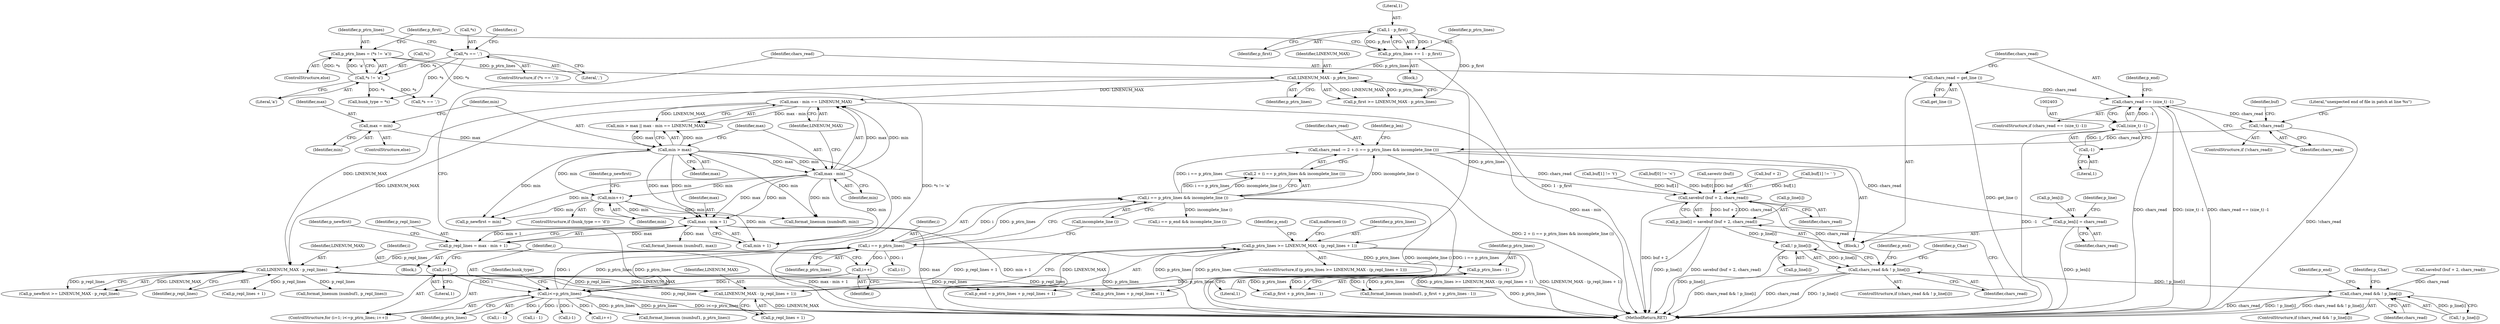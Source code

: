 digraph "0_savannah_0c08d7a902c6fdd49b704623a12d8d672ef18944@API" {
"1002446" [label="(Call,chars_read -= 2 + (i == p_ptrn_lines && incomplete_line ()))"];
"1002450" [label="(Call,i == p_ptrn_lines && incomplete_line ())"];
"1002451" [label="(Call,i == p_ptrn_lines)"];
"1002390" [label="(Call,i<=p_ptrn_lines)"];
"1002387" [label="(Call,i=1)"];
"1002393" [label="(Call,i++)"];
"1002356" [label="(Call,p_ptrn_lines - 1)"];
"1002314" [label="(Call,p_ptrn_lines >= LINENUM_MAX - (p_repl_lines + 1))"];
"1002242" [label="(Call,LINENUM_MAX - p_ptrn_lines)"];
"1002233" [label="(Call,p_ptrn_lines = (*s != 'a'))"];
"1002235" [label="(Call,*s != 'a')"];
"1002214" [label="(Call,*s == ',')"];
"1002227" [label="(Call,p_ptrn_lines += 1 - p_first)"];
"1002229" [label="(Call,1 - p_first)"];
"1002316" [label="(Call,LINENUM_MAX - (p_repl_lines + 1))"];
"1002309" [label="(Call,LINENUM_MAX - p_repl_lines)"];
"1002284" [label="(Call,max - min == LINENUM_MAX)"];
"1002285" [label="(Call,max - min)"];
"1002281" [label="(Call,min > max)"];
"1002276" [label="(Call,max = min)"];
"1002299" [label="(Call,p_repl_lines = max - min + 1)"];
"1002301" [label="(Call,max - min + 1)"];
"1002294" [label="(Call,min++)"];
"1002416" [label="(Call,!chars_read)"];
"1002400" [label="(Call,chars_read == (size_t) -1)"];
"1002396" [label="(Call,chars_read = get_line ())"];
"1002402" [label="(Call,(size_t) -1)"];
"1002404" [label="(Call,-1)"];
"1002455" [label="(Call,p_len[i] = chars_read)"];
"1002464" [label="(Call,savebuf (buf + 2, chars_read))"];
"1002460" [label="(Call,p_line[i] = savebuf (buf + 2, chars_read))"];
"1002472" [label="(Call,! p_line[i])"];
"1002470" [label="(Call,chars_read && ! p_line[i])"];
"1002652" [label="(Call,chars_read && ! p_line[i])"];
"1002278" [label="(Identifier,min)"];
"1002284" [label="(Call,max - min == LINENUM_MAX)"];
"1002446" [label="(Call,chars_read -= 2 + (i == p_ptrn_lines && incomplete_line ()))"];
"1002772" [label="(MethodReturn,RET)"];
"1002282" [label="(Identifier,min)"];
"1002230" [label="(Literal,1)"];
"1002357" [label="(Identifier,p_ptrn_lines)"];
"1002391" [label="(Identifier,i)"];
"1002453" [label="(Identifier,p_ptrn_lines)"];
"1002570" [label="(Call,i++)"];
"1002290" [label="(ControlStructure,if (hunk_type == 'd'))"];
"1002408" [label="(Identifier,p_end)"];
"1002243" [label="(Identifier,LINENUM_MAX)"];
"1002472" [label="(Call,! p_line[i])"];
"1002386" [label="(ControlStructure,for (i=1; i<=p_ptrn_lines; i++))"];
"1002313" [label="(ControlStructure,if (p_ptrn_lines >= LINENUM_MAX - (p_repl_lines + 1)))"];
"1002246" [label="(Call,hunk_type = *s)"];
"1002457" [label="(Identifier,p_len)"];
"1002419" [label="(Literal,\"unexpected end of file in patch at line %s\")"];
"1002389" [label="(Literal,1)"];
"1002652" [label="(Call,chars_read && ! p_line[i])"];
"1002233" [label="(Call,p_ptrn_lines = (*s != 'a'))"];
"1002405" [label="(Literal,1)"];
"1002388" [label="(Identifier,i)"];
"1002460" [label="(Call,p_line[i] = savebuf (buf + 2, chars_read))"];
"1002322" [label="(Call,p_end = p_ptrn_lines + p_repl_lines + 1)"];
"1002215" [label="(Call,*s)"];
"1002277" [label="(Identifier,max)"];
"1002244" [label="(Identifier,p_ptrn_lines)"];
"1002236" [label="(Call,*s)"];
"1002316" [label="(Call,LINENUM_MAX - (p_repl_lines + 1))"];
"1002321" [label="(Call,malformed ())"];
"1002538" [label="(Call,format_linenum (numbuf1, max))"];
"1002468" [label="(Identifier,chars_read)"];
"1002436" [label="(Call,buf[1] != '\t')"];
"1002218" [label="(Block,)"];
"1002459" [label="(Identifier,chars_read)"];
"1002651" [label="(ControlStructure,if (chars_read && ! p_line[i]))"];
"1002646" [label="(Call,savebuf (buf + 2, chars_read))"];
"1002308" [label="(Identifier,p_newfirst)"];
"1002231" [label="(Identifier,p_first)"];
"1002447" [label="(Identifier,chars_read)"];
"1002479" [label="(Call,i-1)"];
"1002417" [label="(Identifier,chars_read)"];
"1002402" [label="(Call,(size_t) -1)"];
"1002660" [label="(Identifier,p_end)"];
"1002469" [label="(ControlStructure,if (chars_read && ! p_line[i]))"];
"1002464" [label="(Call,savebuf (buf + 2, chars_read))"];
"1002275" [label="(ControlStructure,else)"];
"1002394" [label="(Identifier,i)"];
"1002653" [label="(Identifier,chars_read)"];
"1002399" [label="(ControlStructure,if (chars_read == (size_t) -1))"];
"1002492" [label="(Identifier,hunk_type)"];
"1002354" [label="(Call,p_first + p_ptrn_lines - 1)"];
"1002265" [label="(Call,*s == ',')"];
"1002461" [label="(Call,p_line[i])"];
"1002425" [label="(Call,buf[0] != '<')"];
"1002242" [label="(Call,LINENUM_MAX - p_ptrn_lines)"];
"1002478" [label="(Identifier,p_end)"];
"1002731" [label="(Call,format_linenum (numbuf1, p_ptrn_lines))"];
"1002400" [label="(Call,chars_read == (size_t) -1)"];
"1002276" [label="(Call,max = min)"];
"1002287" [label="(Identifier,min)"];
"1002310" [label="(Identifier,LINENUM_MAX)"];
"1002471" [label="(Identifier,chars_read)"];
"1002295" [label="(Identifier,min)"];
"1002281" [label="(Call,min > max)"];
"1002318" [label="(Call,p_repl_lines + 1)"];
"1002314" [label="(Call,p_ptrn_lines >= LINENUM_MAX - (p_repl_lines + 1))"];
"1002301" [label="(Call,max - min + 1)"];
"1002280" [label="(Call,min > max || max - min == LINENUM_MAX)"];
"1002470" [label="(Call,chars_read && ! p_line[i])"];
"1002452" [label="(Identifier,i)"];
"1002352" [label="(Call,format_linenum (numbuf1, p_first + p_ptrn_lines - 1))"];
"1002358" [label="(Literal,1)"];
"1002427" [label="(Identifier,buf)"];
"1002390" [label="(Call,i<=p_ptrn_lines)"];
"1002214" [label="(Call,*s == ',')"];
"1002456" [label="(Call,p_len[i])"];
"1002315" [label="(Identifier,p_ptrn_lines)"];
"1002404" [label="(Call,-1)"];
"1002311" [label="(Identifier,p_repl_lines)"];
"1002396" [label="(Call,chars_read = get_line ())"];
"1002326" [label="(Call,p_repl_lines + 1)"];
"1002213" [label="(ControlStructure,if (*s == ','))"];
"1002535" [label="(Call,format_linenum (numbuf0, min))"];
"1002398" [label="(Call,get_line ())"];
"1002392" [label="(Identifier,p_ptrn_lines)"];
"1002286" [label="(Identifier,max)"];
"1002299" [label="(Call,p_repl_lines = max - min + 1)"];
"1002371" [label="(Call,savestr (buf))"];
"1002217" [label="(Literal,',')"];
"1002285" [label="(Call,max - min)"];
"1002397" [label="(Identifier,chars_read)"];
"1002462" [label="(Identifier,p_line)"];
"1002508" [label="(Call,i - 1)"];
"1002416" [label="(Call,!chars_read)"];
"1002747" [label="(Call,format_linenum (numbuf1, p_repl_lines))"];
"1002302" [label="(Identifier,max)"];
"1002632" [label="(Call,i == p_end && incomplete_line ())"];
"1002356" [label="(Call,p_ptrn_lines - 1)"];
"1002415" [label="(ControlStructure,if (!chars_read))"];
"1002669" [label="(Identifier,p_Char)"];
"1002297" [label="(Identifier,p_newfirst)"];
"1002455" [label="(Call,p_len[i] = chars_read)"];
"1002294" [label="(Call,min++)"];
"1002234" [label="(Identifier,p_ptrn_lines)"];
"1002228" [label="(Identifier,p_ptrn_lines)"];
"1002240" [label="(Call,p_first >= LINENUM_MAX - p_ptrn_lines)"];
"1002324" [label="(Call,p_ptrn_lines + p_repl_lines + 1)"];
"1002288" [label="(Identifier,LINENUM_MAX)"];
"1002395" [label="(Block,)"];
"1002220" [label="(Identifier,s)"];
"1002387" [label="(Call,i=1)"];
"1002654" [label="(Call,! p_line[i])"];
"1002473" [label="(Call,p_line[i])"];
"1002409" [label="(Call,i - 1)"];
"1002232" [label="(ControlStructure,else)"];
"1002307" [label="(Call,p_newfirst >= LINENUM_MAX - p_repl_lines)"];
"1002300" [label="(Identifier,p_repl_lines)"];
"1002323" [label="(Identifier,p_end)"];
"1002451" [label="(Call,i == p_ptrn_lines)"];
"1002238" [label="(Literal,'a')"];
"1002454" [label="(Call,incomplete_line ())"];
"1002227" [label="(Call,p_ptrn_lines += 1 - p_first)"];
"1002465" [label="(Call,buf + 2)"];
"1002229" [label="(Call,1 - p_first)"];
"1002309" [label="(Call,LINENUM_MAX - p_repl_lines)"];
"1002431" [label="(Call,buf[1] != ' ')"];
"1002487" [label="(Identifier,p_Char)"];
"1002283" [label="(Identifier,max)"];
"1002401" [label="(Identifier,chars_read)"];
"1002159" [label="(Block,)"];
"1002303" [label="(Call,min + 1)"];
"1002448" [label="(Call,2 + (i == p_ptrn_lines && incomplete_line ()))"];
"1002317" [label="(Identifier,LINENUM_MAX)"];
"1002296" [label="(Call,p_newfirst = min)"];
"1002558" [label="(Call,i-1)"];
"1002450" [label="(Call,i == p_ptrn_lines && incomplete_line ())"];
"1002393" [label="(Call,i++)"];
"1002235" [label="(Call,*s != 'a')"];
"1002241" [label="(Identifier,p_first)"];
"1002446" -> "1002395"  [label="AST: "];
"1002446" -> "1002448"  [label="CFG: "];
"1002447" -> "1002446"  [label="AST: "];
"1002448" -> "1002446"  [label="AST: "];
"1002457" -> "1002446"  [label="CFG: "];
"1002446" -> "1002772"  [label="DDG: 2 + (i == p_ptrn_lines && incomplete_line ())"];
"1002450" -> "1002446"  [label="DDG: i == p_ptrn_lines"];
"1002450" -> "1002446"  [label="DDG: incomplete_line ()"];
"1002416" -> "1002446"  [label="DDG: chars_read"];
"1002446" -> "1002455"  [label="DDG: chars_read"];
"1002446" -> "1002464"  [label="DDG: chars_read"];
"1002450" -> "1002448"  [label="AST: "];
"1002450" -> "1002451"  [label="CFG: "];
"1002450" -> "1002454"  [label="CFG: "];
"1002451" -> "1002450"  [label="AST: "];
"1002454" -> "1002450"  [label="AST: "];
"1002448" -> "1002450"  [label="CFG: "];
"1002450" -> "1002772"  [label="DDG: i == p_ptrn_lines"];
"1002450" -> "1002772"  [label="DDG: incomplete_line ()"];
"1002450" -> "1002448"  [label="DDG: i == p_ptrn_lines"];
"1002450" -> "1002448"  [label="DDG: incomplete_line ()"];
"1002451" -> "1002450"  [label="DDG: i"];
"1002451" -> "1002450"  [label="DDG: p_ptrn_lines"];
"1002450" -> "1002632"  [label="DDG: incomplete_line ()"];
"1002451" -> "1002453"  [label="CFG: "];
"1002452" -> "1002451"  [label="AST: "];
"1002453" -> "1002451"  [label="AST: "];
"1002454" -> "1002451"  [label="CFG: "];
"1002451" -> "1002772"  [label="DDG: p_ptrn_lines"];
"1002451" -> "1002390"  [label="DDG: p_ptrn_lines"];
"1002451" -> "1002393"  [label="DDG: i"];
"1002390" -> "1002451"  [label="DDG: i"];
"1002390" -> "1002451"  [label="DDG: p_ptrn_lines"];
"1002451" -> "1002479"  [label="DDG: i"];
"1002390" -> "1002386"  [label="AST: "];
"1002390" -> "1002392"  [label="CFG: "];
"1002391" -> "1002390"  [label="AST: "];
"1002392" -> "1002390"  [label="AST: "];
"1002397" -> "1002390"  [label="CFG: "];
"1002492" -> "1002390"  [label="CFG: "];
"1002390" -> "1002772"  [label="DDG: p_ptrn_lines"];
"1002390" -> "1002772"  [label="DDG: i<=p_ptrn_lines"];
"1002387" -> "1002390"  [label="DDG: i"];
"1002393" -> "1002390"  [label="DDG: i"];
"1002356" -> "1002390"  [label="DDG: p_ptrn_lines"];
"1002390" -> "1002409"  [label="DDG: i"];
"1002390" -> "1002508"  [label="DDG: i"];
"1002390" -> "1002558"  [label="DDG: i"];
"1002390" -> "1002570"  [label="DDG: i"];
"1002390" -> "1002731"  [label="DDG: p_ptrn_lines"];
"1002387" -> "1002386"  [label="AST: "];
"1002387" -> "1002389"  [label="CFG: "];
"1002388" -> "1002387"  [label="AST: "];
"1002389" -> "1002387"  [label="AST: "];
"1002391" -> "1002387"  [label="CFG: "];
"1002393" -> "1002386"  [label="AST: "];
"1002393" -> "1002394"  [label="CFG: "];
"1002394" -> "1002393"  [label="AST: "];
"1002391" -> "1002393"  [label="CFG: "];
"1002356" -> "1002354"  [label="AST: "];
"1002356" -> "1002358"  [label="CFG: "];
"1002357" -> "1002356"  [label="AST: "];
"1002358" -> "1002356"  [label="AST: "];
"1002354" -> "1002356"  [label="CFG: "];
"1002356" -> "1002772"  [label="DDG: p_ptrn_lines"];
"1002356" -> "1002352"  [label="DDG: p_ptrn_lines"];
"1002356" -> "1002352"  [label="DDG: 1"];
"1002356" -> "1002354"  [label="DDG: p_ptrn_lines"];
"1002356" -> "1002354"  [label="DDG: 1"];
"1002314" -> "1002356"  [label="DDG: p_ptrn_lines"];
"1002314" -> "1002313"  [label="AST: "];
"1002314" -> "1002316"  [label="CFG: "];
"1002315" -> "1002314"  [label="AST: "];
"1002316" -> "1002314"  [label="AST: "];
"1002321" -> "1002314"  [label="CFG: "];
"1002323" -> "1002314"  [label="CFG: "];
"1002314" -> "1002772"  [label="DDG: p_ptrn_lines >= LINENUM_MAX - (p_repl_lines + 1)"];
"1002314" -> "1002772"  [label="DDG: LINENUM_MAX - (p_repl_lines + 1)"];
"1002242" -> "1002314"  [label="DDG: p_ptrn_lines"];
"1002316" -> "1002314"  [label="DDG: LINENUM_MAX"];
"1002316" -> "1002314"  [label="DDG: p_repl_lines + 1"];
"1002314" -> "1002322"  [label="DDG: p_ptrn_lines"];
"1002314" -> "1002324"  [label="DDG: p_ptrn_lines"];
"1002242" -> "1002240"  [label="AST: "];
"1002242" -> "1002244"  [label="CFG: "];
"1002243" -> "1002242"  [label="AST: "];
"1002244" -> "1002242"  [label="AST: "];
"1002240" -> "1002242"  [label="CFG: "];
"1002242" -> "1002240"  [label="DDG: LINENUM_MAX"];
"1002242" -> "1002240"  [label="DDG: p_ptrn_lines"];
"1002233" -> "1002242"  [label="DDG: p_ptrn_lines"];
"1002227" -> "1002242"  [label="DDG: p_ptrn_lines"];
"1002242" -> "1002284"  [label="DDG: LINENUM_MAX"];
"1002242" -> "1002309"  [label="DDG: LINENUM_MAX"];
"1002233" -> "1002232"  [label="AST: "];
"1002233" -> "1002235"  [label="CFG: "];
"1002234" -> "1002233"  [label="AST: "];
"1002235" -> "1002233"  [label="AST: "];
"1002241" -> "1002233"  [label="CFG: "];
"1002233" -> "1002772"  [label="DDG: *s != 'a'"];
"1002235" -> "1002233"  [label="DDG: *s"];
"1002235" -> "1002233"  [label="DDG: 'a'"];
"1002235" -> "1002238"  [label="CFG: "];
"1002236" -> "1002235"  [label="AST: "];
"1002238" -> "1002235"  [label="AST: "];
"1002214" -> "1002235"  [label="DDG: *s"];
"1002235" -> "1002246"  [label="DDG: *s"];
"1002235" -> "1002265"  [label="DDG: *s"];
"1002214" -> "1002213"  [label="AST: "];
"1002214" -> "1002217"  [label="CFG: "];
"1002215" -> "1002214"  [label="AST: "];
"1002217" -> "1002214"  [label="AST: "];
"1002220" -> "1002214"  [label="CFG: "];
"1002234" -> "1002214"  [label="CFG: "];
"1002214" -> "1002246"  [label="DDG: *s"];
"1002214" -> "1002265"  [label="DDG: *s"];
"1002227" -> "1002218"  [label="AST: "];
"1002227" -> "1002229"  [label="CFG: "];
"1002228" -> "1002227"  [label="AST: "];
"1002229" -> "1002227"  [label="AST: "];
"1002241" -> "1002227"  [label="CFG: "];
"1002227" -> "1002772"  [label="DDG: 1 - p_first"];
"1002229" -> "1002227"  [label="DDG: 1"];
"1002229" -> "1002227"  [label="DDG: p_first"];
"1002229" -> "1002231"  [label="CFG: "];
"1002230" -> "1002229"  [label="AST: "];
"1002231" -> "1002229"  [label="AST: "];
"1002229" -> "1002240"  [label="DDG: p_first"];
"1002316" -> "1002318"  [label="CFG: "];
"1002317" -> "1002316"  [label="AST: "];
"1002318" -> "1002316"  [label="AST: "];
"1002316" -> "1002772"  [label="DDG: LINENUM_MAX"];
"1002309" -> "1002316"  [label="DDG: LINENUM_MAX"];
"1002309" -> "1002316"  [label="DDG: p_repl_lines"];
"1002309" -> "1002307"  [label="AST: "];
"1002309" -> "1002311"  [label="CFG: "];
"1002310" -> "1002309"  [label="AST: "];
"1002311" -> "1002309"  [label="AST: "];
"1002307" -> "1002309"  [label="CFG: "];
"1002309" -> "1002307"  [label="DDG: LINENUM_MAX"];
"1002309" -> "1002307"  [label="DDG: p_repl_lines"];
"1002284" -> "1002309"  [label="DDG: LINENUM_MAX"];
"1002299" -> "1002309"  [label="DDG: p_repl_lines"];
"1002309" -> "1002318"  [label="DDG: p_repl_lines"];
"1002309" -> "1002322"  [label="DDG: p_repl_lines"];
"1002309" -> "1002324"  [label="DDG: p_repl_lines"];
"1002309" -> "1002326"  [label="DDG: p_repl_lines"];
"1002309" -> "1002747"  [label="DDG: p_repl_lines"];
"1002284" -> "1002280"  [label="AST: "];
"1002284" -> "1002288"  [label="CFG: "];
"1002285" -> "1002284"  [label="AST: "];
"1002288" -> "1002284"  [label="AST: "];
"1002280" -> "1002284"  [label="CFG: "];
"1002284" -> "1002772"  [label="DDG: max - min"];
"1002284" -> "1002280"  [label="DDG: max - min"];
"1002284" -> "1002280"  [label="DDG: LINENUM_MAX"];
"1002285" -> "1002284"  [label="DDG: max"];
"1002285" -> "1002284"  [label="DDG: min"];
"1002285" -> "1002287"  [label="CFG: "];
"1002286" -> "1002285"  [label="AST: "];
"1002287" -> "1002285"  [label="AST: "];
"1002288" -> "1002285"  [label="CFG: "];
"1002281" -> "1002285"  [label="DDG: max"];
"1002281" -> "1002285"  [label="DDG: min"];
"1002285" -> "1002294"  [label="DDG: min"];
"1002285" -> "1002296"  [label="DDG: min"];
"1002285" -> "1002301"  [label="DDG: max"];
"1002285" -> "1002301"  [label="DDG: min"];
"1002285" -> "1002303"  [label="DDG: min"];
"1002285" -> "1002535"  [label="DDG: min"];
"1002281" -> "1002280"  [label="AST: "];
"1002281" -> "1002283"  [label="CFG: "];
"1002282" -> "1002281"  [label="AST: "];
"1002283" -> "1002281"  [label="AST: "];
"1002286" -> "1002281"  [label="CFG: "];
"1002280" -> "1002281"  [label="CFG: "];
"1002281" -> "1002280"  [label="DDG: min"];
"1002281" -> "1002280"  [label="DDG: max"];
"1002276" -> "1002281"  [label="DDG: max"];
"1002281" -> "1002294"  [label="DDG: min"];
"1002281" -> "1002296"  [label="DDG: min"];
"1002281" -> "1002301"  [label="DDG: max"];
"1002281" -> "1002301"  [label="DDG: min"];
"1002281" -> "1002303"  [label="DDG: min"];
"1002281" -> "1002535"  [label="DDG: min"];
"1002276" -> "1002275"  [label="AST: "];
"1002276" -> "1002278"  [label="CFG: "];
"1002277" -> "1002276"  [label="AST: "];
"1002278" -> "1002276"  [label="AST: "];
"1002282" -> "1002276"  [label="CFG: "];
"1002299" -> "1002159"  [label="AST: "];
"1002299" -> "1002301"  [label="CFG: "];
"1002300" -> "1002299"  [label="AST: "];
"1002301" -> "1002299"  [label="AST: "];
"1002308" -> "1002299"  [label="CFG: "];
"1002299" -> "1002772"  [label="DDG: max - min + 1"];
"1002301" -> "1002299"  [label="DDG: max"];
"1002301" -> "1002299"  [label="DDG: min + 1"];
"1002301" -> "1002303"  [label="CFG: "];
"1002302" -> "1002301"  [label="AST: "];
"1002303" -> "1002301"  [label="AST: "];
"1002301" -> "1002772"  [label="DDG: max"];
"1002301" -> "1002772"  [label="DDG: min + 1"];
"1002294" -> "1002301"  [label="DDG: min"];
"1002301" -> "1002538"  [label="DDG: max"];
"1002294" -> "1002290"  [label="AST: "];
"1002294" -> "1002295"  [label="CFG: "];
"1002295" -> "1002294"  [label="AST: "];
"1002297" -> "1002294"  [label="CFG: "];
"1002294" -> "1002296"  [label="DDG: min"];
"1002294" -> "1002303"  [label="DDG: min"];
"1002294" -> "1002535"  [label="DDG: min"];
"1002416" -> "1002415"  [label="AST: "];
"1002416" -> "1002417"  [label="CFG: "];
"1002417" -> "1002416"  [label="AST: "];
"1002419" -> "1002416"  [label="CFG: "];
"1002427" -> "1002416"  [label="CFG: "];
"1002416" -> "1002772"  [label="DDG: !chars_read"];
"1002400" -> "1002416"  [label="DDG: chars_read"];
"1002400" -> "1002399"  [label="AST: "];
"1002400" -> "1002402"  [label="CFG: "];
"1002401" -> "1002400"  [label="AST: "];
"1002402" -> "1002400"  [label="AST: "];
"1002408" -> "1002400"  [label="CFG: "];
"1002417" -> "1002400"  [label="CFG: "];
"1002400" -> "1002772"  [label="DDG: (size_t) -1"];
"1002400" -> "1002772"  [label="DDG: chars_read == (size_t) -1"];
"1002400" -> "1002772"  [label="DDG: chars_read"];
"1002396" -> "1002400"  [label="DDG: chars_read"];
"1002402" -> "1002400"  [label="DDG: -1"];
"1002396" -> "1002395"  [label="AST: "];
"1002396" -> "1002398"  [label="CFG: "];
"1002397" -> "1002396"  [label="AST: "];
"1002398" -> "1002396"  [label="AST: "];
"1002401" -> "1002396"  [label="CFG: "];
"1002396" -> "1002772"  [label="DDG: get_line ()"];
"1002402" -> "1002404"  [label="CFG: "];
"1002403" -> "1002402"  [label="AST: "];
"1002404" -> "1002402"  [label="AST: "];
"1002402" -> "1002772"  [label="DDG: -1"];
"1002404" -> "1002402"  [label="DDG: 1"];
"1002404" -> "1002405"  [label="CFG: "];
"1002405" -> "1002404"  [label="AST: "];
"1002455" -> "1002395"  [label="AST: "];
"1002455" -> "1002459"  [label="CFG: "];
"1002456" -> "1002455"  [label="AST: "];
"1002459" -> "1002455"  [label="AST: "];
"1002462" -> "1002455"  [label="CFG: "];
"1002455" -> "1002772"  [label="DDG: p_len[i]"];
"1002464" -> "1002460"  [label="AST: "];
"1002464" -> "1002468"  [label="CFG: "];
"1002465" -> "1002464"  [label="AST: "];
"1002468" -> "1002464"  [label="AST: "];
"1002460" -> "1002464"  [label="CFG: "];
"1002464" -> "1002772"  [label="DDG: buf + 2"];
"1002464" -> "1002460"  [label="DDG: buf + 2"];
"1002464" -> "1002460"  [label="DDG: chars_read"];
"1002425" -> "1002464"  [label="DDG: buf[0]"];
"1002431" -> "1002464"  [label="DDG: buf[1]"];
"1002436" -> "1002464"  [label="DDG: buf[1]"];
"1002371" -> "1002464"  [label="DDG: buf"];
"1002464" -> "1002470"  [label="DDG: chars_read"];
"1002460" -> "1002395"  [label="AST: "];
"1002461" -> "1002460"  [label="AST: "];
"1002471" -> "1002460"  [label="CFG: "];
"1002460" -> "1002772"  [label="DDG: savebuf (buf + 2, chars_read)"];
"1002460" -> "1002772"  [label="DDG: p_line[i]"];
"1002460" -> "1002472"  [label="DDG: p_line[i]"];
"1002472" -> "1002470"  [label="AST: "];
"1002472" -> "1002473"  [label="CFG: "];
"1002473" -> "1002472"  [label="AST: "];
"1002470" -> "1002472"  [label="CFG: "];
"1002472" -> "1002772"  [label="DDG: p_line[i]"];
"1002472" -> "1002470"  [label="DDG: p_line[i]"];
"1002470" -> "1002469"  [label="AST: "];
"1002470" -> "1002471"  [label="CFG: "];
"1002471" -> "1002470"  [label="AST: "];
"1002478" -> "1002470"  [label="CFG: "];
"1002487" -> "1002470"  [label="CFG: "];
"1002470" -> "1002772"  [label="DDG: chars_read && ! p_line[i]"];
"1002470" -> "1002772"  [label="DDG: chars_read"];
"1002470" -> "1002772"  [label="DDG: ! p_line[i]"];
"1002470" -> "1002652"  [label="DDG: ! p_line[i]"];
"1002652" -> "1002651"  [label="AST: "];
"1002652" -> "1002653"  [label="CFG: "];
"1002652" -> "1002654"  [label="CFG: "];
"1002653" -> "1002652"  [label="AST: "];
"1002654" -> "1002652"  [label="AST: "];
"1002660" -> "1002652"  [label="CFG: "];
"1002669" -> "1002652"  [label="CFG: "];
"1002652" -> "1002772"  [label="DDG: chars_read && ! p_line[i]"];
"1002652" -> "1002772"  [label="DDG: chars_read"];
"1002652" -> "1002772"  [label="DDG: ! p_line[i]"];
"1002646" -> "1002652"  [label="DDG: chars_read"];
"1002654" -> "1002652"  [label="DDG: p_line[i]"];
}
